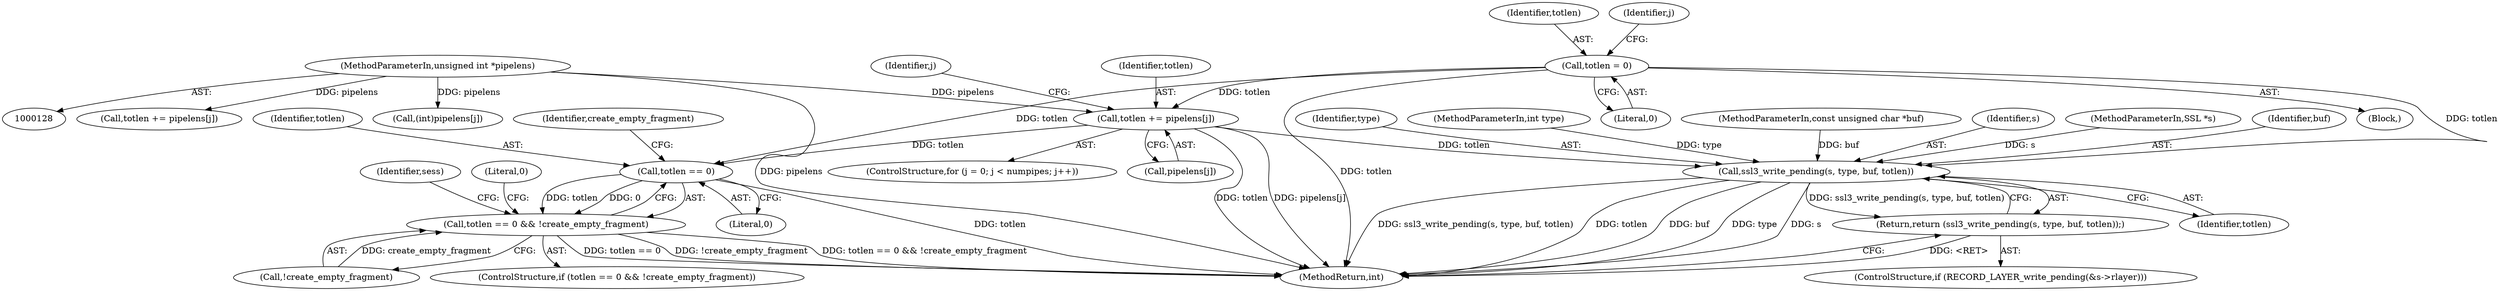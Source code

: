 digraph "0_openssl_4ad93618d26a3ea23d36ad5498ff4f59eff3a4d2@array" {
"1000170" [label="(Call,totlen += pipelens[j])"];
"1000132" [label="(MethodParameterIn,unsigned int *pipelens)"];
"1000157" [label="(Call,totlen = 0)"];
"1000182" [label="(Call,ssl3_write_pending(s, type, buf, totlen))"];
"1000181" [label="(Return,return (ssl3_write_pending(s, type, buf, totlen));)"];
"1000223" [label="(Call,totlen == 0)"];
"1000222" [label="(Call,totlen == 0 && !create_empty_fragment)"];
"1000159" [label="(Literal,0)"];
"1000182" [label="(Call,ssl3_write_pending(s, type, buf, totlen))"];
"1000170" [label="(Call,totlen += pipelens[j])"];
"1000158" [label="(Identifier,totlen)"];
"1000227" [label="(Identifier,create_empty_fragment)"];
"1000223" [label="(Call,totlen == 0)"];
"1000169" [label="(Identifier,j)"];
"1000163" [label="(Identifier,j)"];
"1000639" [label="(Call,totlen += pipelens[j])"];
"1000224" [label="(Identifier,totlen)"];
"1000184" [label="(Identifier,type)"];
"1000172" [label="(Call,pipelens[j])"];
"1000130" [label="(MethodParameterIn,int type)"];
"1000225" [label="(Literal,0)"];
"1000131" [label="(MethodParameterIn,const unsigned char *buf)"];
"1000175" [label="(ControlStructure,if (RECORD_LAYER_write_pending(&s->rlayer)))"];
"1000908" [label="(MethodReturn,int)"];
"1000222" [label="(Call,totlen == 0 && !create_empty_fragment)"];
"1000132" [label="(MethodParameterIn,unsigned int *pipelens)"];
"1000231" [label="(Identifier,sess)"];
"1000161" [label="(ControlStructure,for (j = 0; j < numpipes; j++))"];
"1000157" [label="(Call,totlen = 0)"];
"1000623" [label="(Call,(int)pipelens[j])"];
"1000221" [label="(ControlStructure,if (totlen == 0 && !create_empty_fragment))"];
"1000183" [label="(Identifier,s)"];
"1000129" [label="(MethodParameterIn,SSL *s)"];
"1000135" [label="(Block,)"];
"1000229" [label="(Literal,0)"];
"1000171" [label="(Identifier,totlen)"];
"1000185" [label="(Identifier,buf)"];
"1000181" [label="(Return,return (ssl3_write_pending(s, type, buf, totlen));)"];
"1000226" [label="(Call,!create_empty_fragment)"];
"1000186" [label="(Identifier,totlen)"];
"1000170" -> "1000161"  [label="AST: "];
"1000170" -> "1000172"  [label="CFG: "];
"1000171" -> "1000170"  [label="AST: "];
"1000172" -> "1000170"  [label="AST: "];
"1000169" -> "1000170"  [label="CFG: "];
"1000170" -> "1000908"  [label="DDG: pipelens[j]"];
"1000170" -> "1000908"  [label="DDG: totlen"];
"1000132" -> "1000170"  [label="DDG: pipelens"];
"1000157" -> "1000170"  [label="DDG: totlen"];
"1000170" -> "1000182"  [label="DDG: totlen"];
"1000170" -> "1000223"  [label="DDG: totlen"];
"1000132" -> "1000128"  [label="AST: "];
"1000132" -> "1000908"  [label="DDG: pipelens"];
"1000132" -> "1000623"  [label="DDG: pipelens"];
"1000132" -> "1000639"  [label="DDG: pipelens"];
"1000157" -> "1000135"  [label="AST: "];
"1000157" -> "1000159"  [label="CFG: "];
"1000158" -> "1000157"  [label="AST: "];
"1000159" -> "1000157"  [label="AST: "];
"1000163" -> "1000157"  [label="CFG: "];
"1000157" -> "1000908"  [label="DDG: totlen"];
"1000157" -> "1000182"  [label="DDG: totlen"];
"1000157" -> "1000223"  [label="DDG: totlen"];
"1000182" -> "1000181"  [label="AST: "];
"1000182" -> "1000186"  [label="CFG: "];
"1000183" -> "1000182"  [label="AST: "];
"1000184" -> "1000182"  [label="AST: "];
"1000185" -> "1000182"  [label="AST: "];
"1000186" -> "1000182"  [label="AST: "];
"1000181" -> "1000182"  [label="CFG: "];
"1000182" -> "1000908"  [label="DDG: ssl3_write_pending(s, type, buf, totlen)"];
"1000182" -> "1000908"  [label="DDG: totlen"];
"1000182" -> "1000908"  [label="DDG: buf"];
"1000182" -> "1000908"  [label="DDG: type"];
"1000182" -> "1000908"  [label="DDG: s"];
"1000182" -> "1000181"  [label="DDG: ssl3_write_pending(s, type, buf, totlen)"];
"1000129" -> "1000182"  [label="DDG: s"];
"1000130" -> "1000182"  [label="DDG: type"];
"1000131" -> "1000182"  [label="DDG: buf"];
"1000181" -> "1000175"  [label="AST: "];
"1000908" -> "1000181"  [label="CFG: "];
"1000181" -> "1000908"  [label="DDG: <RET>"];
"1000223" -> "1000222"  [label="AST: "];
"1000223" -> "1000225"  [label="CFG: "];
"1000224" -> "1000223"  [label="AST: "];
"1000225" -> "1000223"  [label="AST: "];
"1000227" -> "1000223"  [label="CFG: "];
"1000222" -> "1000223"  [label="CFG: "];
"1000223" -> "1000908"  [label="DDG: totlen"];
"1000223" -> "1000222"  [label="DDG: totlen"];
"1000223" -> "1000222"  [label="DDG: 0"];
"1000222" -> "1000221"  [label="AST: "];
"1000222" -> "1000226"  [label="CFG: "];
"1000226" -> "1000222"  [label="AST: "];
"1000229" -> "1000222"  [label="CFG: "];
"1000231" -> "1000222"  [label="CFG: "];
"1000222" -> "1000908"  [label="DDG: totlen == 0"];
"1000222" -> "1000908"  [label="DDG: !create_empty_fragment"];
"1000222" -> "1000908"  [label="DDG: totlen == 0 && !create_empty_fragment"];
"1000226" -> "1000222"  [label="DDG: create_empty_fragment"];
}
